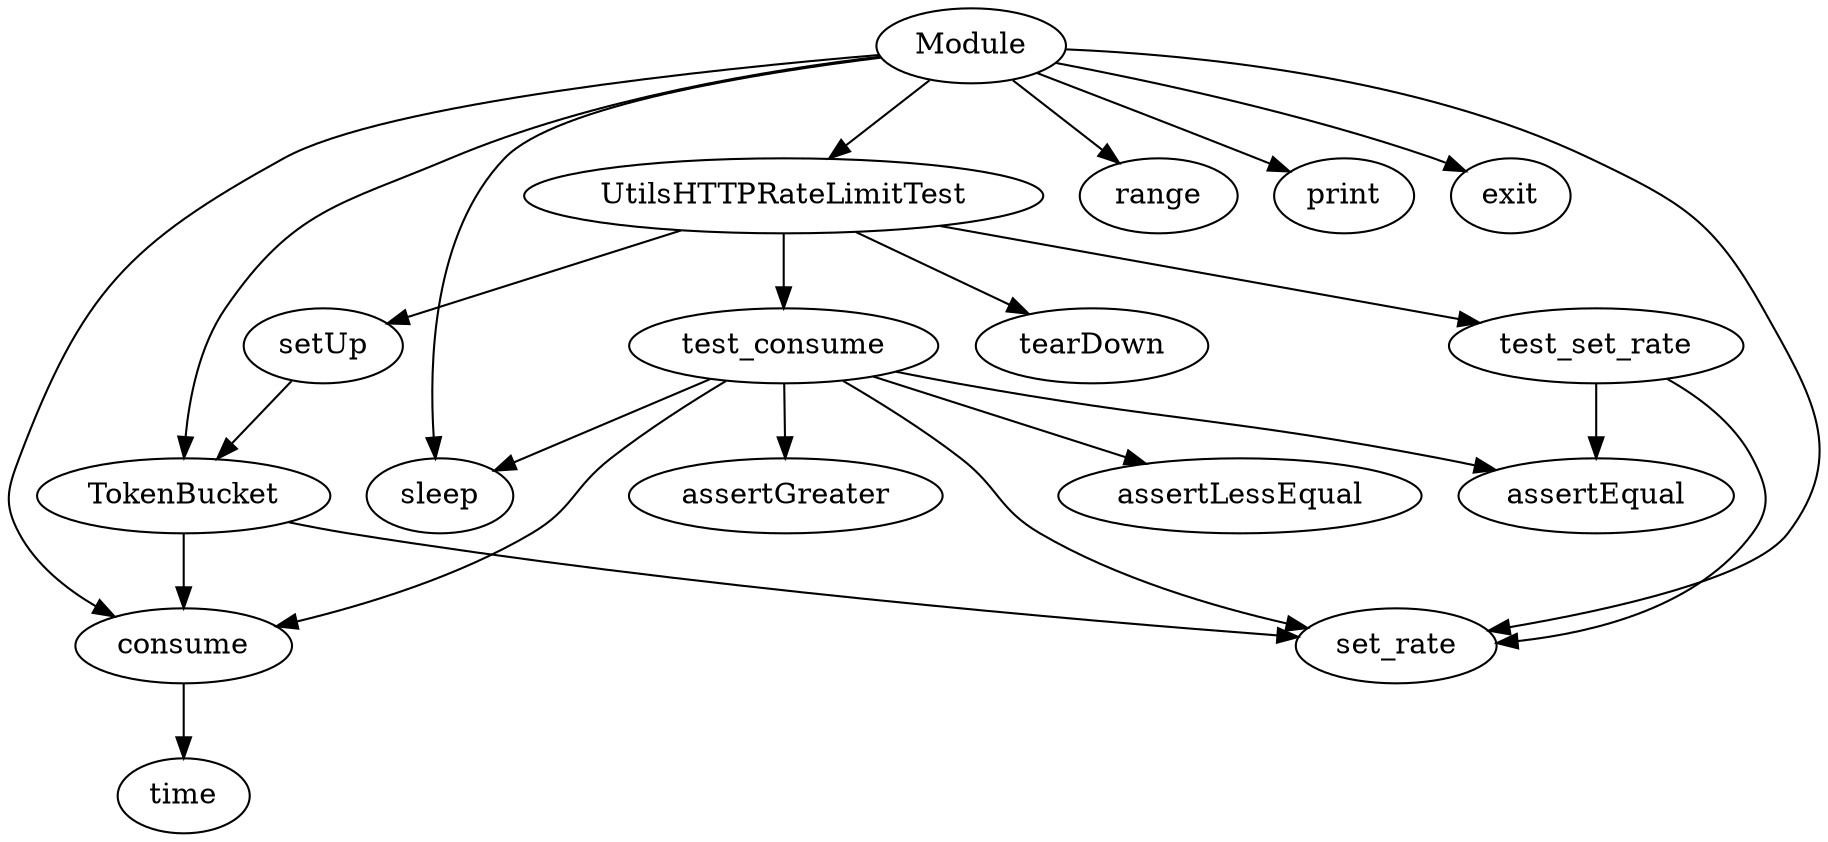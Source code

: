 strict digraph  {
set_rate;
consume;
time;
setUp;
TokenBucket;
tearDown;
test_set_rate;
assertEqual;
test_consume;
assertLessEqual;
sleep;
assertGreater;
Module;
range;
print;
exit;
UtilsHTTPRateLimitTest;
consume -> time;
setUp -> TokenBucket;
TokenBucket -> set_rate;
TokenBucket -> consume;
test_set_rate -> set_rate;
test_set_rate -> assertEqual;
test_consume -> assertEqual;
test_consume -> consume;
test_consume -> set_rate;
test_consume -> assertLessEqual;
test_consume -> sleep;
test_consume -> assertGreater;
Module -> TokenBucket;
Module -> set_rate;
Module -> range;
Module -> consume;
Module -> sleep;
Module -> print;
Module -> exit;
Module -> UtilsHTTPRateLimitTest;
UtilsHTTPRateLimitTest -> setUp;
UtilsHTTPRateLimitTest -> tearDown;
UtilsHTTPRateLimitTest -> test_set_rate;
UtilsHTTPRateLimitTest -> test_consume;
}
